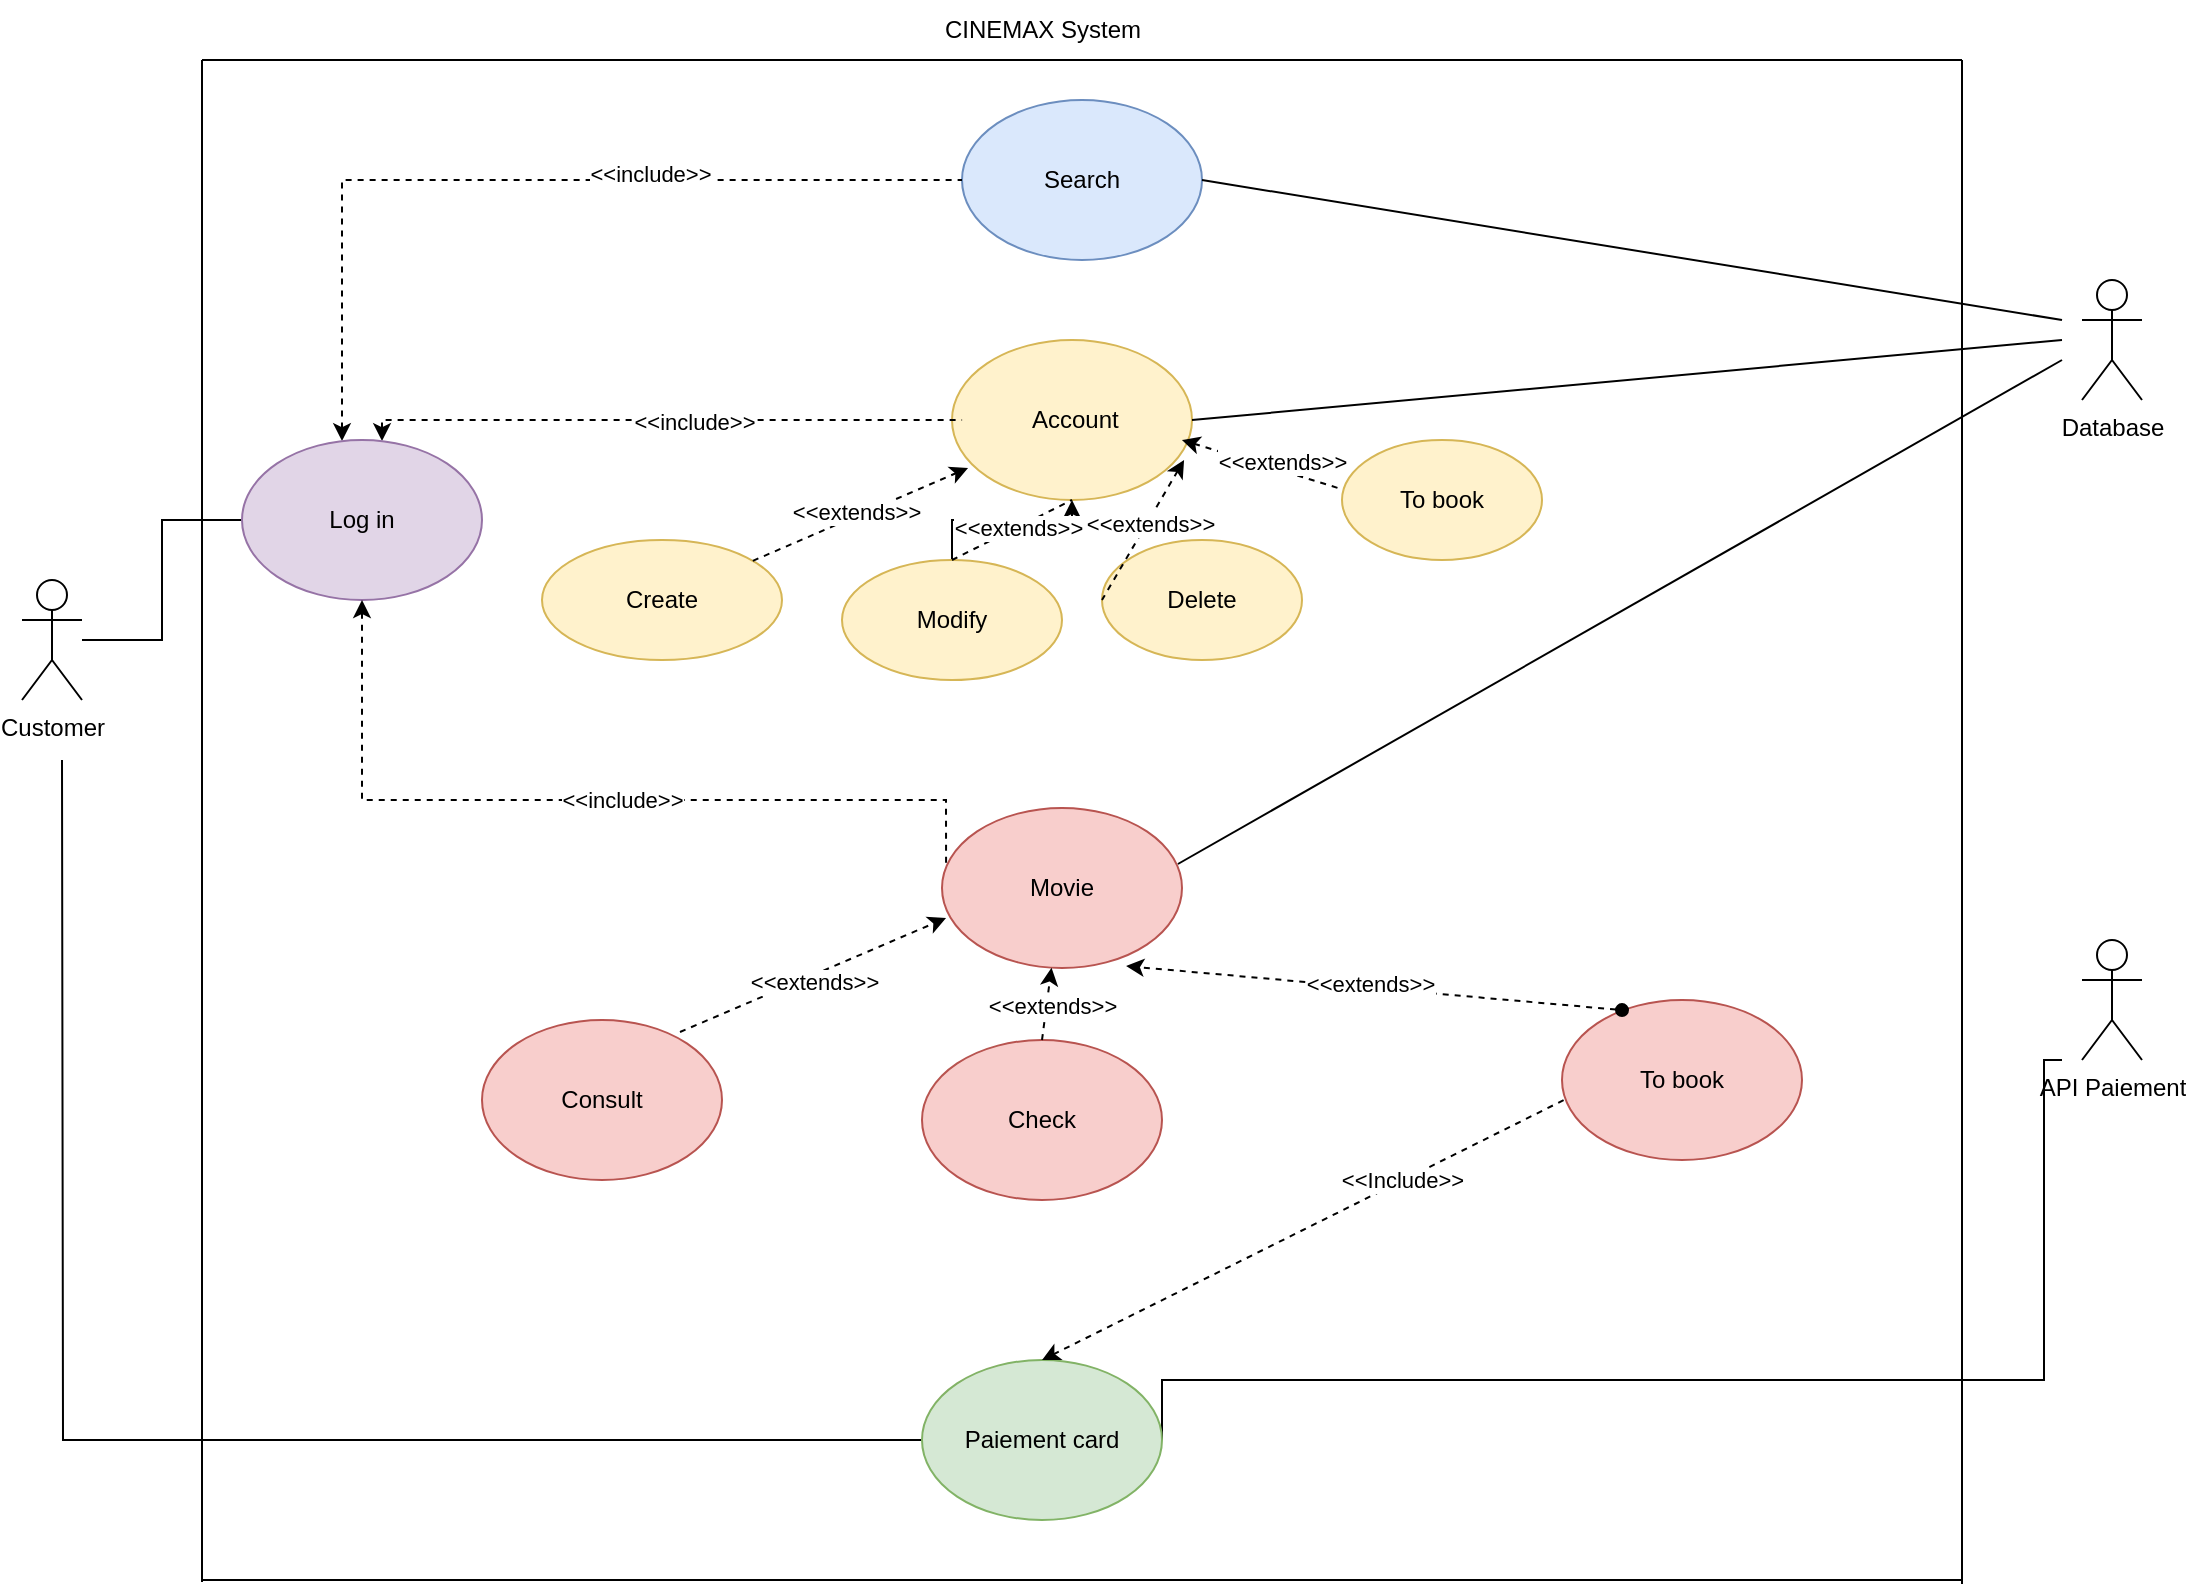 <mxfile version="27.2.0">
  <diagram name="Page-1" id="F3CV9riizW1p0VMrwEPY">
    <mxGraphModel dx="2587" dy="786" grid="1" gridSize="10" guides="1" tooltips="1" connect="1" arrows="1" fold="1" page="1" pageScale="1" pageWidth="1169" pageHeight="827" math="0" shadow="0">
      <root>
        <mxCell id="0" />
        <mxCell id="1" parent="0" />
        <mxCell id="i4eNOY4q2BK7sGMd-eT4-19" value="" style="endArrow=none;html=1;rounded=0;" parent="1" edge="1">
          <mxGeometry width="50" height="50" relative="1" as="geometry">
            <mxPoint y="40" as="sourcePoint" />
            <mxPoint x="880" y="40" as="targetPoint" />
          </mxGeometry>
        </mxCell>
        <mxCell id="i4eNOY4q2BK7sGMd-eT4-20" value="CINEMAX System" style="text;html=1;align=center;verticalAlign=middle;resizable=0;points=[];autosize=1;strokeColor=none;fillColor=none;" parent="1" vertex="1">
          <mxGeometry x="360" y="10" width="120" height="30" as="geometry" />
        </mxCell>
        <mxCell id="i4eNOY4q2BK7sGMd-eT4-77" style="edgeStyle=orthogonalEdgeStyle;rounded=0;orthogonalLoop=1;jettySize=auto;html=1;entryX=0;entryY=0.5;entryDx=0;entryDy=0;endArrow=none;endFill=0;" parent="1" source="i4eNOY4q2BK7sGMd-eT4-21" target="i4eNOY4q2BK7sGMd-eT4-74" edge="1">
          <mxGeometry relative="1" as="geometry" />
        </mxCell>
        <mxCell id="i4eNOY4q2BK7sGMd-eT4-21" value="Customer" style="shape=umlActor;verticalLabelPosition=bottom;verticalAlign=top;html=1;outlineConnect=0;" parent="1" vertex="1">
          <mxGeometry x="-90" y="300" width="30" height="60" as="geometry" />
        </mxCell>
        <mxCell id="i4eNOY4q2BK7sGMd-eT4-25" value="Database" style="shape=umlActor;verticalLabelPosition=bottom;verticalAlign=top;html=1;outlineConnect=0;" parent="1" vertex="1">
          <mxGeometry x="940" y="150" width="30" height="60" as="geometry" />
        </mxCell>
        <mxCell id="i4eNOY4q2BK7sGMd-eT4-26" value="API Paiement" style="shape=umlActor;verticalLabelPosition=bottom;verticalAlign=top;html=1;outlineConnect=0;" parent="1" vertex="1">
          <mxGeometry x="940" y="480" width="30" height="60" as="geometry" />
        </mxCell>
        <mxCell id="i4eNOY4q2BK7sGMd-eT4-27" value="Search" style="ellipse;whiteSpace=wrap;html=1;fillColor=#dae8fc;strokeColor=#6c8ebf;" parent="1" vertex="1">
          <mxGeometry x="380" y="60" width="120" height="80" as="geometry" />
        </mxCell>
        <mxCell id="i4eNOY4q2BK7sGMd-eT4-29" value="" style="endArrow=none;html=1;rounded=0;exitX=1;exitY=0.5;exitDx=0;exitDy=0;" parent="1" source="i4eNOY4q2BK7sGMd-eT4-27" edge="1">
          <mxGeometry width="50" height="50" relative="1" as="geometry">
            <mxPoint x="480" y="160" as="sourcePoint" />
            <mxPoint x="930" y="170" as="targetPoint" />
          </mxGeometry>
        </mxCell>
        <mxCell id="i4eNOY4q2BK7sGMd-eT4-30" value="Movie" style="ellipse;whiteSpace=wrap;html=1;fillColor=#f8cecc;strokeColor=#b85450;" parent="1" vertex="1">
          <mxGeometry x="370" y="414" width="120" height="80" as="geometry" />
        </mxCell>
        <mxCell id="i4eNOY4q2BK7sGMd-eT4-33" value="" style="endArrow=none;html=1;rounded=0;exitX=0.983;exitY=0.35;exitDx=0;exitDy=0;exitPerimeter=0;" parent="1" source="i4eNOY4q2BK7sGMd-eT4-30" edge="1">
          <mxGeometry width="50" height="50" relative="1" as="geometry">
            <mxPoint x="494" y="234" as="sourcePoint" />
            <mxPoint x="930" y="190" as="targetPoint" />
          </mxGeometry>
        </mxCell>
        <mxCell id="i4eNOY4q2BK7sGMd-eT4-34" value="Consult" style="ellipse;whiteSpace=wrap;html=1;fillColor=#f8cecc;strokeColor=#b85450;" parent="1" vertex="1">
          <mxGeometry x="140" y="520" width="120" height="80" as="geometry" />
        </mxCell>
        <mxCell id="i4eNOY4q2BK7sGMd-eT4-35" value="Check" style="ellipse;whiteSpace=wrap;html=1;fillColor=#f8cecc;strokeColor=#b85450;" parent="1" vertex="1">
          <mxGeometry x="360" y="530" width="120" height="80" as="geometry" />
        </mxCell>
        <mxCell id="i4eNOY4q2BK7sGMd-eT4-36" value="To book" style="ellipse;whiteSpace=wrap;html=1;fillColor=#f8cecc;strokeColor=#b85450;" parent="1" vertex="1">
          <mxGeometry x="680" y="510" width="120" height="80" as="geometry" />
        </mxCell>
        <mxCell id="i4eNOY4q2BK7sGMd-eT4-38" value="" style="endArrow=classic;html=1;rounded=0;entryX=0.017;entryY=0.688;entryDx=0;entryDy=0;dashed=1;endFill=1;entryPerimeter=0;exitX=0.825;exitY=0.075;exitDx=0;exitDy=0;exitPerimeter=0;" parent="1" source="i4eNOY4q2BK7sGMd-eT4-34" target="i4eNOY4q2BK7sGMd-eT4-30" edge="1">
          <mxGeometry width="50" height="50" relative="1" as="geometry">
            <mxPoint x="127.96" y="520.96" as="sourcePoint" />
            <mxPoint x="350.0" y="390.0" as="targetPoint" />
          </mxGeometry>
        </mxCell>
        <mxCell id="i4eNOY4q2BK7sGMd-eT4-39" value="&amp;lt;&amp;lt;extends&amp;gt;&amp;gt;" style="edgeLabel;html=1;align=center;verticalAlign=middle;resizable=0;points=[];" parent="i4eNOY4q2BK7sGMd-eT4-38" vertex="1" connectable="0">
          <mxGeometry x="-0.014" y="-3" relative="1" as="geometry">
            <mxPoint as="offset" />
          </mxGeometry>
        </mxCell>
        <mxCell id="i4eNOY4q2BK7sGMd-eT4-40" value="" style="endArrow=classic;dashed=1;html=1;rounded=0;endFill=1;exitX=0.5;exitY=0;exitDx=0;exitDy=0;" parent="1" source="i4eNOY4q2BK7sGMd-eT4-35" target="i4eNOY4q2BK7sGMd-eT4-30" edge="1">
          <mxGeometry width="50" height="50" relative="1" as="geometry">
            <mxPoint x="410" y="350" as="sourcePoint" />
            <mxPoint x="380" y="300" as="targetPoint" />
          </mxGeometry>
        </mxCell>
        <mxCell id="i4eNOY4q2BK7sGMd-eT4-41" value="&amp;lt;&amp;lt;extends&amp;gt;&amp;gt;" style="edgeLabel;html=1;align=center;verticalAlign=middle;resizable=0;points=[];" parent="i4eNOY4q2BK7sGMd-eT4-40" vertex="1" connectable="0">
          <mxGeometry x="-0.02" y="-2" relative="1" as="geometry">
            <mxPoint as="offset" />
          </mxGeometry>
        </mxCell>
        <mxCell id="i4eNOY4q2BK7sGMd-eT4-42" value="" style="endArrow=classic;dashed=1;html=1;rounded=0;entryX=0.767;entryY=0.988;entryDx=0;entryDy=0;entryPerimeter=0;exitX=0.25;exitY=0.063;exitDx=0;exitDy=0;exitPerimeter=0;startArrow=oval;startFill=1;endFill=1;" parent="1" source="i4eNOY4q2BK7sGMd-eT4-36" target="i4eNOY4q2BK7sGMd-eT4-30" edge="1">
          <mxGeometry width="50" height="50" relative="1" as="geometry">
            <mxPoint x="500" y="330" as="sourcePoint" />
            <mxPoint x="550" y="280" as="targetPoint" />
          </mxGeometry>
        </mxCell>
        <mxCell id="i4eNOY4q2BK7sGMd-eT4-43" value="&amp;lt;&amp;lt;extends&amp;gt;&amp;gt;" style="edgeLabel;html=1;align=center;verticalAlign=middle;resizable=0;points=[];" parent="i4eNOY4q2BK7sGMd-eT4-42" vertex="1" connectable="0">
          <mxGeometry x="0.02" y="-2" relative="1" as="geometry">
            <mxPoint as="offset" />
          </mxGeometry>
        </mxCell>
        <mxCell id="i4eNOY4q2BK7sGMd-eT4-52" style="edgeStyle=orthogonalEdgeStyle;rounded=0;orthogonalLoop=1;jettySize=auto;html=1;exitX=1;exitY=0.5;exitDx=0;exitDy=0;endArrow=none;endFill=0;" parent="1" source="i4eNOY4q2BK7sGMd-eT4-48" edge="1">
          <mxGeometry relative="1" as="geometry">
            <mxPoint x="930" y="540" as="targetPoint" />
            <Array as="points">
              <mxPoint x="480" y="700" />
              <mxPoint x="921" y="700" />
              <mxPoint x="921" y="540" />
            </Array>
          </mxGeometry>
        </mxCell>
        <mxCell id="i4eNOY4q2BK7sGMd-eT4-68" style="edgeStyle=orthogonalEdgeStyle;rounded=0;orthogonalLoop=1;jettySize=auto;html=1;endArrow=none;endFill=0;" parent="1" source="i4eNOY4q2BK7sGMd-eT4-48" edge="1">
          <mxGeometry relative="1" as="geometry">
            <mxPoint x="-70" y="390" as="targetPoint" />
          </mxGeometry>
        </mxCell>
        <mxCell id="i4eNOY4q2BK7sGMd-eT4-48" value="Paiement card" style="ellipse;whiteSpace=wrap;html=1;fillColor=#d5e8d4;strokeColor=#82b366;" parent="1" vertex="1">
          <mxGeometry x="360" y="690" width="120" height="80" as="geometry" />
        </mxCell>
        <mxCell id="i4eNOY4q2BK7sGMd-eT4-49" value="" style="endArrow=none;dashed=1;html=1;rounded=0;exitX=0.5;exitY=0;exitDx=0;exitDy=0;startArrow=classic;startFill=1;entryX=0.008;entryY=0.625;entryDx=0;entryDy=0;entryPerimeter=0;" parent="1" source="i4eNOY4q2BK7sGMd-eT4-48" target="i4eNOY4q2BK7sGMd-eT4-36" edge="1">
          <mxGeometry width="50" height="50" relative="1" as="geometry">
            <mxPoint x="620" y="430" as="sourcePoint" />
            <mxPoint x="670" y="380" as="targetPoint" />
          </mxGeometry>
        </mxCell>
        <mxCell id="i4eNOY4q2BK7sGMd-eT4-50" value="&amp;lt;&amp;lt;Include&amp;gt;&amp;gt;" style="edgeLabel;html=1;align=center;verticalAlign=middle;resizable=0;points=[];" parent="i4eNOY4q2BK7sGMd-eT4-49" vertex="1" connectable="0">
          <mxGeometry x="0.178" y="4" relative="1" as="geometry">
            <mxPoint x="28" y="-10" as="offset" />
          </mxGeometry>
        </mxCell>
        <mxCell id="i4eNOY4q2BK7sGMd-eT4-54" value="&amp;nbsp;Account" style="ellipse;whiteSpace=wrap;html=1;fillColor=#fff2cc;strokeColor=#d6b656;" parent="1" vertex="1">
          <mxGeometry x="375" y="180" width="120" height="80" as="geometry" />
        </mxCell>
        <mxCell id="i4eNOY4q2BK7sGMd-eT4-57" value="" style="endArrow=none;html=1;rounded=0;exitX=1;exitY=0.5;exitDx=0;exitDy=0;" parent="1" source="i4eNOY4q2BK7sGMd-eT4-54" edge="1">
          <mxGeometry width="50" height="50" relative="1" as="geometry">
            <mxPoint x="400" y="380" as="sourcePoint" />
            <mxPoint x="930" y="180" as="targetPoint" />
          </mxGeometry>
        </mxCell>
        <mxCell id="i4eNOY4q2BK7sGMd-eT4-58" value="Create" style="ellipse;whiteSpace=wrap;html=1;fillColor=#fff2cc;strokeColor=#d6b656;" parent="1" vertex="1">
          <mxGeometry x="170" y="280" width="120" height="60" as="geometry" />
        </mxCell>
        <mxCell id="i4eNOY4q2BK7sGMd-eT4-65" value="" style="edgeStyle=orthogonalEdgeStyle;rounded=0;orthogonalLoop=1;jettySize=auto;html=1;" parent="1" source="i4eNOY4q2BK7sGMd-eT4-59" target="i4eNOY4q2BK7sGMd-eT4-54" edge="1">
          <mxGeometry relative="1" as="geometry" />
        </mxCell>
        <mxCell id="i4eNOY4q2BK7sGMd-eT4-59" value="Modify" style="ellipse;whiteSpace=wrap;html=1;fillColor=#fff2cc;strokeColor=#d6b656;" parent="1" vertex="1">
          <mxGeometry x="320" y="290" width="110" height="60" as="geometry" />
        </mxCell>
        <mxCell id="i4eNOY4q2BK7sGMd-eT4-60" value="Delete" style="ellipse;whiteSpace=wrap;html=1;fillColor=#fff2cc;strokeColor=#d6b656;" parent="1" vertex="1">
          <mxGeometry x="450" y="280" width="100" height="60" as="geometry" />
        </mxCell>
        <mxCell id="i4eNOY4q2BK7sGMd-eT4-61" value="" style="endArrow=classic;dashed=1;html=1;rounded=0;entryX=0.067;entryY=0.8;entryDx=0;entryDy=0;entryPerimeter=0;endFill=1;" parent="1" source="i4eNOY4q2BK7sGMd-eT4-58" target="i4eNOY4q2BK7sGMd-eT4-54" edge="1">
          <mxGeometry width="50" height="50" relative="1" as="geometry">
            <mxPoint x="400" y="380" as="sourcePoint" />
            <mxPoint x="450" y="330" as="targetPoint" />
          </mxGeometry>
        </mxCell>
        <mxCell id="i4eNOY4q2BK7sGMd-eT4-62" value="&amp;lt;&amp;lt;extends&amp;gt;&amp;gt;" style="edgeLabel;html=1;align=center;verticalAlign=middle;resizable=0;points=[];" parent="i4eNOY4q2BK7sGMd-eT4-61" vertex="1" connectable="0">
          <mxGeometry x="-0.035" y="2" relative="1" as="geometry">
            <mxPoint as="offset" />
          </mxGeometry>
        </mxCell>
        <mxCell id="i4eNOY4q2BK7sGMd-eT4-63" value="" style="endArrow=none;dashed=1;html=1;rounded=0;entryX=0.5;entryY=1;entryDx=0;entryDy=0;exitX=0.5;exitY=0;exitDx=0;exitDy=0;" parent="1" source="i4eNOY4q2BK7sGMd-eT4-59" target="i4eNOY4q2BK7sGMd-eT4-54" edge="1">
          <mxGeometry width="50" height="50" relative="1" as="geometry">
            <mxPoint x="400" y="380" as="sourcePoint" />
            <mxPoint x="450" y="330" as="targetPoint" />
          </mxGeometry>
        </mxCell>
        <mxCell id="i4eNOY4q2BK7sGMd-eT4-66" value="&amp;lt;&amp;lt;extends&amp;gt;&amp;gt;" style="edgeLabel;html=1;align=center;verticalAlign=middle;resizable=0;points=[];" parent="i4eNOY4q2BK7sGMd-eT4-63" vertex="1" connectable="0">
          <mxGeometry x="0.1" relative="1" as="geometry">
            <mxPoint as="offset" />
          </mxGeometry>
        </mxCell>
        <mxCell id="i4eNOY4q2BK7sGMd-eT4-69" value="" style="endArrow=none;html=1;rounded=0;" parent="1" edge="1">
          <mxGeometry width="50" height="50" relative="1" as="geometry">
            <mxPoint y="801" as="sourcePoint" />
            <mxPoint y="40" as="targetPoint" />
          </mxGeometry>
        </mxCell>
        <mxCell id="i4eNOY4q2BK7sGMd-eT4-72" value="" style="endArrow=none;html=1;rounded=0;" parent="1" edge="1">
          <mxGeometry width="50" height="50" relative="1" as="geometry">
            <mxPoint x="880" y="802" as="sourcePoint" />
            <mxPoint x="880" y="40" as="targetPoint" />
          </mxGeometry>
        </mxCell>
        <mxCell id="i4eNOY4q2BK7sGMd-eT4-73" value="" style="endArrow=none;html=1;rounded=0;" parent="1" edge="1">
          <mxGeometry width="50" height="50" relative="1" as="geometry">
            <mxPoint y="800" as="sourcePoint" />
            <mxPoint x="880" y="800" as="targetPoint" />
          </mxGeometry>
        </mxCell>
        <mxCell id="i4eNOY4q2BK7sGMd-eT4-81" style="edgeStyle=orthogonalEdgeStyle;rounded=0;orthogonalLoop=1;jettySize=auto;html=1;endArrow=none;endFill=0;entryX=0.042;entryY=0.5;entryDx=0;entryDy=0;entryPerimeter=0;dashed=1;startArrow=classic;startFill=1;" parent="1" source="i4eNOY4q2BK7sGMd-eT4-74" target="i4eNOY4q2BK7sGMd-eT4-54" edge="1">
          <mxGeometry relative="1" as="geometry">
            <mxPoint x="370" y="220" as="targetPoint" />
            <Array as="points">
              <mxPoint x="90" y="220" />
            </Array>
          </mxGeometry>
        </mxCell>
        <mxCell id="Re7Gte4YFI9kTlfvZFSI-20" value="&amp;lt;&amp;lt;include&amp;gt;&amp;gt;" style="edgeLabel;html=1;align=center;verticalAlign=middle;resizable=0;points=[];" vertex="1" connectable="0" parent="i4eNOY4q2BK7sGMd-eT4-81">
          <mxGeometry x="0.108" y="-1" relative="1" as="geometry">
            <mxPoint as="offset" />
          </mxGeometry>
        </mxCell>
        <mxCell id="Re7Gte4YFI9kTlfvZFSI-12" style="edgeStyle=orthogonalEdgeStyle;rounded=0;orthogonalLoop=1;jettySize=auto;html=1;entryX=0;entryY=0.5;entryDx=0;entryDy=0;dashed=1;endArrow=none;endFill=0;startArrow=classic;startFill=1;" edge="1" parent="1" source="i4eNOY4q2BK7sGMd-eT4-74" target="i4eNOY4q2BK7sGMd-eT4-27">
          <mxGeometry relative="1" as="geometry">
            <Array as="points">
              <mxPoint x="70" y="100" />
            </Array>
          </mxGeometry>
        </mxCell>
        <mxCell id="Re7Gte4YFI9kTlfvZFSI-15" value="&amp;lt;&amp;lt;include&amp;gt;&amp;gt;" style="edgeLabel;html=1;align=center;verticalAlign=middle;resizable=0;points=[];" vertex="1" connectable="0" parent="Re7Gte4YFI9kTlfvZFSI-12">
          <mxGeometry x="0.292" y="3" relative="1" as="geometry">
            <mxPoint as="offset" />
          </mxGeometry>
        </mxCell>
        <mxCell id="i4eNOY4q2BK7sGMd-eT4-74" value="Log in" style="ellipse;whiteSpace=wrap;html=1;fillColor=#e1d5e7;strokeColor=#9673a6;" parent="1" vertex="1">
          <mxGeometry x="20" y="230" width="120" height="80" as="geometry" />
        </mxCell>
        <mxCell id="Re7Gte4YFI9kTlfvZFSI-2" value="" style="endArrow=none;dashed=1;html=1;rounded=0;exitX=0.967;exitY=0.75;exitDx=0;exitDy=0;exitPerimeter=0;entryX=0;entryY=0.5;entryDx=0;entryDy=0;startArrow=classic;startFill=1;" edge="1" parent="1" source="i4eNOY4q2BK7sGMd-eT4-54" target="i4eNOY4q2BK7sGMd-eT4-60">
          <mxGeometry width="50" height="50" relative="1" as="geometry">
            <mxPoint x="490" y="270" as="sourcePoint" />
            <mxPoint x="540" y="220" as="targetPoint" />
          </mxGeometry>
        </mxCell>
        <mxCell id="Re7Gte4YFI9kTlfvZFSI-3" value="&amp;lt;&amp;lt;extends&amp;gt;&amp;gt;" style="edgeLabel;html=1;align=center;verticalAlign=middle;resizable=0;points=[];" vertex="1" connectable="0" parent="Re7Gte4YFI9kTlfvZFSI-2">
          <mxGeometry x="-0.097" y="1" relative="1" as="geometry">
            <mxPoint as="offset" />
          </mxGeometry>
        </mxCell>
        <mxCell id="Re7Gte4YFI9kTlfvZFSI-14" style="edgeStyle=orthogonalEdgeStyle;rounded=0;orthogonalLoop=1;jettySize=auto;html=1;entryX=0.017;entryY=0.35;entryDx=0;entryDy=0;entryPerimeter=0;dashed=1;startArrow=classic;startFill=1;endArrow=none;endFill=0;" edge="1" parent="1" source="i4eNOY4q2BK7sGMd-eT4-74" target="i4eNOY4q2BK7sGMd-eT4-30">
          <mxGeometry relative="1" as="geometry">
            <Array as="points">
              <mxPoint x="80" y="410" />
              <mxPoint x="372" y="410" />
            </Array>
          </mxGeometry>
        </mxCell>
        <mxCell id="Re7Gte4YFI9kTlfvZFSI-21" value="&amp;lt;&amp;lt;include&amp;gt;&amp;gt;" style="edgeLabel;html=1;align=center;verticalAlign=middle;resizable=0;points=[];" vertex="1" connectable="0" parent="Re7Gte4YFI9kTlfvZFSI-14">
          <mxGeometry x="0.085" relative="1" as="geometry">
            <mxPoint as="offset" />
          </mxGeometry>
        </mxCell>
        <mxCell id="Re7Gte4YFI9kTlfvZFSI-25" value="To book" style="ellipse;whiteSpace=wrap;html=1;fillColor=#fff2cc;strokeColor=#d6b656;" vertex="1" parent="1">
          <mxGeometry x="570" y="230" width="100" height="60" as="geometry" />
        </mxCell>
        <mxCell id="Re7Gte4YFI9kTlfvZFSI-26" value="" style="endArrow=none;dashed=1;html=1;rounded=0;entryX=-0.02;entryY=0.4;entryDx=0;entryDy=0;entryPerimeter=0;exitX=0.958;exitY=0.625;exitDx=0;exitDy=0;exitPerimeter=0;endFill=0;startArrow=classic;startFill=1;" edge="1" parent="1" source="i4eNOY4q2BK7sGMd-eT4-54" target="Re7Gte4YFI9kTlfvZFSI-25">
          <mxGeometry width="50" height="50" relative="1" as="geometry">
            <mxPoint x="410" y="410" as="sourcePoint" />
            <mxPoint x="460" y="360" as="targetPoint" />
          </mxGeometry>
        </mxCell>
        <mxCell id="Re7Gte4YFI9kTlfvZFSI-27" value="&amp;lt;&amp;lt;extends&amp;gt;&amp;gt;" style="edgeLabel;html=1;align=center;verticalAlign=middle;resizable=0;points=[];" vertex="1" connectable="0" parent="Re7Gte4YFI9kTlfvZFSI-26">
          <mxGeometry x="-0.039" y="-2" relative="1" as="geometry">
            <mxPoint x="13" y="-3" as="offset" />
          </mxGeometry>
        </mxCell>
      </root>
    </mxGraphModel>
  </diagram>
</mxfile>

